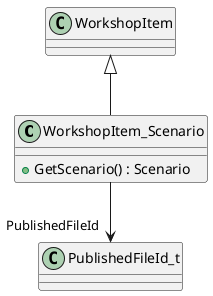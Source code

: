 @startuml
class WorkshopItem_Scenario {
    + GetScenario() : Scenario
}
WorkshopItem <|-- WorkshopItem_Scenario
WorkshopItem_Scenario --> "PublishedFileId" PublishedFileId_t
@enduml
